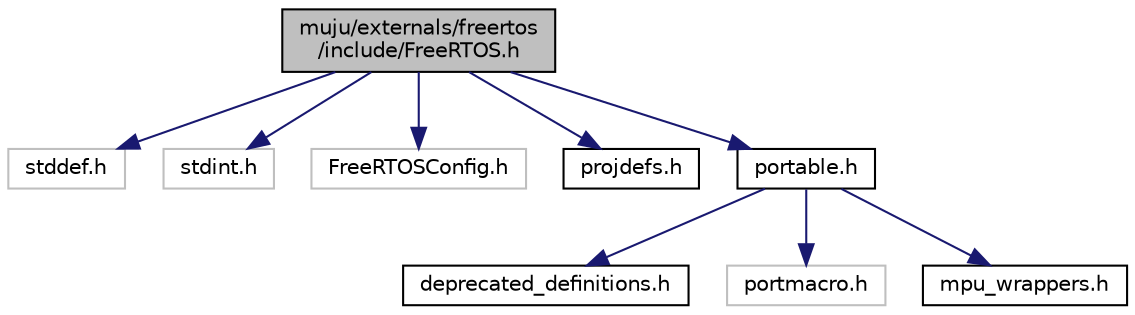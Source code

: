 digraph "muju/externals/freertos/include/FreeRTOS.h"
{
  edge [fontname="Helvetica",fontsize="10",labelfontname="Helvetica",labelfontsize="10"];
  node [fontname="Helvetica",fontsize="10",shape=record];
  Node0 [label="muju/externals/freertos\l/include/FreeRTOS.h",height=0.2,width=0.4,color="black", fillcolor="grey75", style="filled", fontcolor="black"];
  Node0 -> Node1 [color="midnightblue",fontsize="10",style="solid",fontname="Helvetica"];
  Node1 [label="stddef.h",height=0.2,width=0.4,color="grey75", fillcolor="white", style="filled"];
  Node0 -> Node2 [color="midnightblue",fontsize="10",style="solid",fontname="Helvetica"];
  Node2 [label="stdint.h",height=0.2,width=0.4,color="grey75", fillcolor="white", style="filled"];
  Node0 -> Node3 [color="midnightblue",fontsize="10",style="solid",fontname="Helvetica"];
  Node3 [label="FreeRTOSConfig.h",height=0.2,width=0.4,color="grey75", fillcolor="white", style="filled"];
  Node0 -> Node4 [color="midnightblue",fontsize="10",style="solid",fontname="Helvetica"];
  Node4 [label="projdefs.h",height=0.2,width=0.4,color="black", fillcolor="white", style="filled",URL="$externals_2freertos_2include_2projdefs_8h.html"];
  Node0 -> Node5 [color="midnightblue",fontsize="10",style="solid",fontname="Helvetica"];
  Node5 [label="portable.h",height=0.2,width=0.4,color="black", fillcolor="white", style="filled",URL="$externals_2freertos_2include_2portable_8h.html"];
  Node5 -> Node6 [color="midnightblue",fontsize="10",style="solid",fontname="Helvetica"];
  Node6 [label="deprecated_definitions.h",height=0.2,width=0.4,color="black", fillcolor="white", style="filled",URL="$externals_2freertos_2include_2deprecated__definitions_8h.html"];
  Node5 -> Node7 [color="midnightblue",fontsize="10",style="solid",fontname="Helvetica"];
  Node7 [label="portmacro.h",height=0.2,width=0.4,color="grey75", fillcolor="white", style="filled"];
  Node5 -> Node8 [color="midnightblue",fontsize="10",style="solid",fontname="Helvetica"];
  Node8 [label="mpu_wrappers.h",height=0.2,width=0.4,color="black", fillcolor="white", style="filled",URL="$externals_2freertos_2include_2mpu__wrappers_8h.html"];
}
